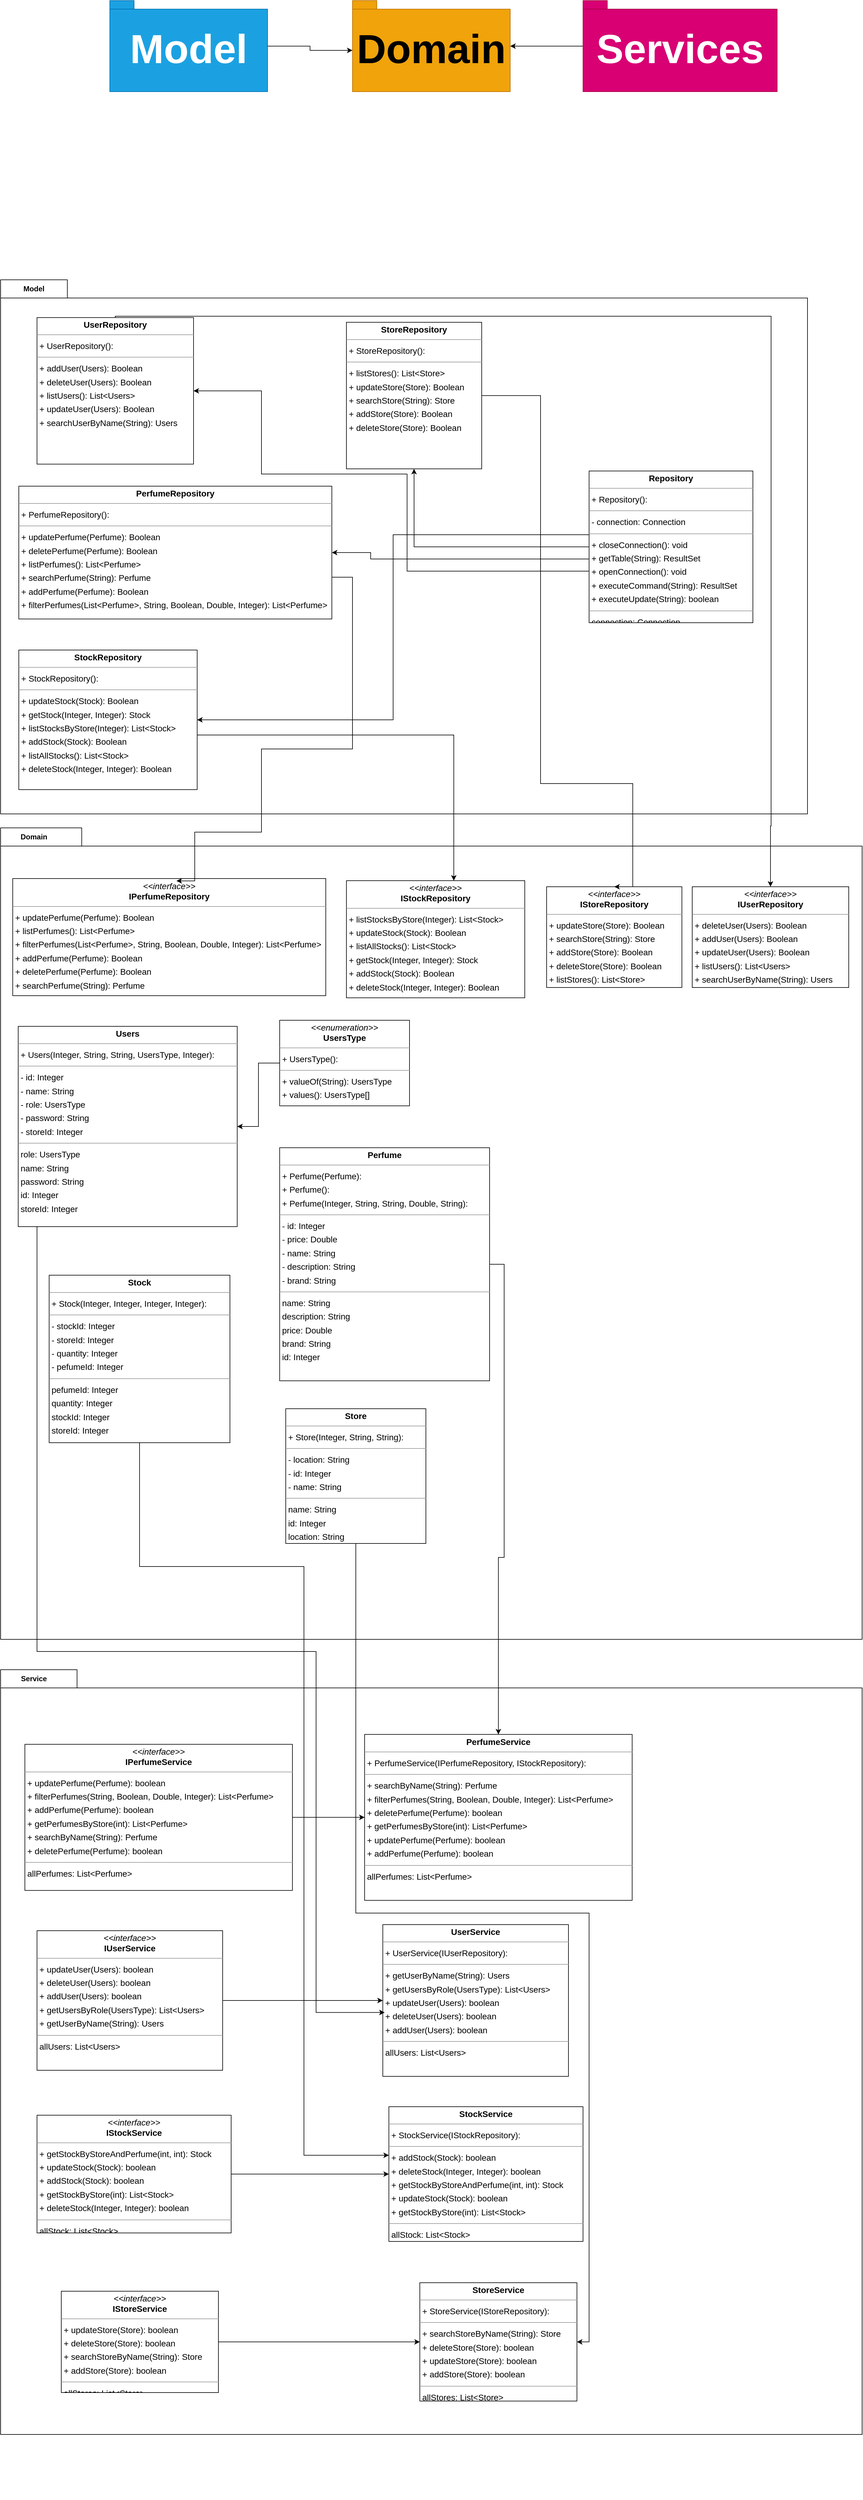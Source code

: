 <mxfile version="27.0.9">
  <diagram id="u5KrdOL9-9HptxetqhuU" name="Page-1">
    <mxGraphModel dx="3284" dy="1252" grid="1" gridSize="10" guides="1" tooltips="1" connect="1" arrows="1" fold="1" page="0" pageScale="1" pageWidth="850" pageHeight="1100" background="none" math="0" shadow="0">
      <root>
        <mxCell id="0" />
        <mxCell id="1" parent="0" />
        <mxCell id="lcvftNJlrSMsZ2YS-3Oc-1" value="&lt;font style=&quot;font-size: 67px;&quot;&gt;Model&lt;/font&gt;" style="shape=folder;fontStyle=1;spacingTop=10;tabWidth=40;tabHeight=14;tabPosition=left;html=1;whiteSpace=wrap;fillColor=#1ba1e2;fontColor=#ffffff;strokeColor=#006EAF;" parent="1" vertex="1">
          <mxGeometry x="-790" y="50" width="260" height="150" as="geometry" />
        </mxCell>
        <mxCell id="lcvftNJlrSMsZ2YS-3Oc-3" value="&lt;font style=&quot;font-size: 67px;&quot;&gt;Domain&lt;/font&gt;" style="shape=folder;fontStyle=1;spacingTop=10;tabWidth=40;tabHeight=14;tabPosition=left;html=1;whiteSpace=wrap;fillColor=#f0a30a;fontColor=#000000;strokeColor=#BD7000;" parent="1" vertex="1">
          <mxGeometry x="-390" y="50" width="260" height="150" as="geometry" />
        </mxCell>
        <mxCell id="lcvftNJlrSMsZ2YS-3Oc-6" style="edgeStyle=orthogonalEdgeStyle;rounded=0;orthogonalLoop=1;jettySize=auto;html=1;" parent="1" source="lcvftNJlrSMsZ2YS-3Oc-4" target="lcvftNJlrSMsZ2YS-3Oc-3" edge="1">
          <mxGeometry relative="1" as="geometry" />
        </mxCell>
        <mxCell id="lcvftNJlrSMsZ2YS-3Oc-4" value="&lt;font style=&quot;font-size: 67px;&quot;&gt;Services&lt;/font&gt;" style="shape=folder;fontStyle=1;spacingTop=10;tabWidth=40;tabHeight=14;tabPosition=left;html=1;whiteSpace=wrap;fillColor=#d80073;fontColor=#ffffff;strokeColor=#A50040;" parent="1" vertex="1">
          <mxGeometry x="-10" y="50" width="320" height="150" as="geometry" />
        </mxCell>
        <mxCell id="lcvftNJlrSMsZ2YS-3Oc-5" style="edgeStyle=orthogonalEdgeStyle;rounded=0;orthogonalLoop=1;jettySize=auto;html=1;entryX=0;entryY=0;entryDx=0;entryDy=82;entryPerimeter=0;" parent="1" source="lcvftNJlrSMsZ2YS-3Oc-1" target="lcvftNJlrSMsZ2YS-3Oc-3" edge="1">
          <mxGeometry relative="1" as="geometry" />
        </mxCell>
        <mxCell id="lcvftNJlrSMsZ2YS-3Oc-7" value="Model" style="shape=folder;fontStyle=1;tabWidth=110;tabHeight=30;tabPosition=left;html=1;boundedLbl=1;labelInHeader=1;container=1;collapsible=0;whiteSpace=wrap;" parent="1" vertex="1">
          <mxGeometry x="-970" y="510" width="1330" height="880" as="geometry" />
        </mxCell>
        <mxCell id="lcvftNJlrSMsZ2YS-3Oc-8" value="" style="html=1;strokeColor=none;resizeWidth=1;resizeHeight=1;fillColor=none;part=1;connectable=0;allowArrows=0;deletable=0;whiteSpace=wrap;" parent="lcvftNJlrSMsZ2YS-3Oc-7" vertex="1">
          <mxGeometry width="1330" height="933.522" relative="1" as="geometry">
            <mxPoint y="30" as="offset" />
          </mxGeometry>
        </mxCell>
        <mxCell id="node0" value="&lt;p style=&quot;margin:0px;margin-top:4px;text-align:center;&quot;&gt;&lt;b&gt;UserRepository&lt;/b&gt;&lt;/p&gt;&lt;hr size=&quot;1&quot;/&gt;&lt;p style=&quot;margin:0 0 0 4px;line-height:1.6;&quot;&gt;+ UserRepository(): &lt;/p&gt;&lt;hr size=&quot;1&quot;/&gt;&lt;p style=&quot;margin:0 0 0 4px;line-height:1.6;&quot;&gt;+ addUser(Users): Boolean&lt;br/&gt;+ deleteUser(Users): Boolean&lt;br/&gt;+ listUsers(): List&amp;lt;Users&amp;gt;&lt;br/&gt;+ updateUser(Users): Boolean&lt;br/&gt;+ searchUserByName(String): Users&lt;/p&gt;" style="verticalAlign=top;align=left;overflow=fill;fontSize=14;fontFamily=Helvetica;html=1;rounded=0;shadow=0;comic=0;labelBackgroundColor=none;strokeWidth=1;" parent="lcvftNJlrSMsZ2YS-3Oc-7" vertex="1">
          <mxGeometry x="60" y="62.235" width="258" height="241.471" as="geometry" />
        </mxCell>
        <mxCell id="node14" value="&lt;p style=&quot;margin:0px;margin-top:4px;text-align:center;&quot;&gt;&lt;b&gt;StoreRepository&lt;/b&gt;&lt;/p&gt;&lt;hr size=&quot;1&quot;/&gt;&lt;p style=&quot;margin:0 0 0 4px;line-height:1.6;&quot;&gt;+ StoreRepository(): &lt;/p&gt;&lt;hr size=&quot;1&quot;/&gt;&lt;p style=&quot;margin:0 0 0 4px;line-height:1.6;&quot;&gt;+ listStores(): List&amp;lt;Store&amp;gt;&lt;br/&gt;+ updateStore(Store): Boolean&lt;br/&gt;+ searchStore(String): Store&lt;br/&gt;+ addStore(Store): Boolean&lt;br/&gt;+ deleteStore(Store): Boolean&lt;/p&gt;" style="verticalAlign=top;align=left;overflow=fill;fontSize=14;fontFamily=Helvetica;html=1;rounded=0;shadow=0;comic=0;labelBackgroundColor=none;strokeWidth=1;" parent="lcvftNJlrSMsZ2YS-3Oc-7" vertex="1">
          <mxGeometry x="570" y="70.0" width="223" height="241.471" as="geometry" />
        </mxCell>
        <mxCell id="node4" value="&lt;p style=&quot;margin:0px;margin-top:4px;text-align:center;&quot;&gt;&lt;b&gt;PerfumeRepository&lt;/b&gt;&lt;/p&gt;&lt;hr size=&quot;1&quot;/&gt;&lt;p style=&quot;margin:0 0 0 4px;line-height:1.6;&quot;&gt;+ PerfumeRepository(): &lt;/p&gt;&lt;hr size=&quot;1&quot;/&gt;&lt;p style=&quot;margin:0 0 0 4px;line-height:1.6;&quot;&gt;+ updatePerfume(Perfume): Boolean&lt;br/&gt;+ deletePerfume(Perfume): Boolean&lt;br/&gt;+ listPerfumes(): List&amp;lt;Perfume&amp;gt;&lt;br/&gt;+ searchPerfume(String): Perfume&lt;br/&gt;+ addPerfume(Perfume): Boolean&lt;br/&gt;+ filterPerfumes(List&amp;lt;Perfume&amp;gt;, String, Boolean, Double, Integer): List&amp;lt;Perfume&amp;gt;&lt;/p&gt;" style="verticalAlign=top;align=left;overflow=fill;fontSize=14;fontFamily=Helvetica;html=1;rounded=0;shadow=0;comic=0;labelBackgroundColor=none;strokeWidth=1;" parent="lcvftNJlrSMsZ2YS-3Oc-7" vertex="1">
          <mxGeometry x="30" y="340" width="516" height="218.83" as="geometry" />
        </mxCell>
        <mxCell id="node24" value="&lt;p style=&quot;margin:0px;margin-top:4px;text-align:center;&quot;&gt;&lt;b&gt;StockRepository&lt;/b&gt;&lt;/p&gt;&lt;hr size=&quot;1&quot;/&gt;&lt;p style=&quot;margin:0 0 0 4px;line-height:1.6;&quot;&gt;+ StockRepository(): &lt;/p&gt;&lt;hr size=&quot;1&quot;/&gt;&lt;p style=&quot;margin:0 0 0 4px;line-height:1.6;&quot;&gt;+ updateStock(Stock): Boolean&lt;br/&gt;+ getStock(Integer, Integer): Stock&lt;br/&gt;+ listStocksByStore(Integer): List&amp;lt;Stock&amp;gt;&lt;br/&gt;+ addStock(Stock): Boolean&lt;br/&gt;+ listAllStocks(): List&amp;lt;Stock&amp;gt;&lt;br/&gt;+ deleteStock(Integer, Integer): Boolean&lt;/p&gt;" style="verticalAlign=top;align=left;overflow=fill;fontSize=14;fontFamily=Helvetica;html=1;rounded=0;shadow=0;comic=0;labelBackgroundColor=none;strokeWidth=1;" parent="lcvftNJlrSMsZ2YS-3Oc-7" vertex="1">
          <mxGeometry x="30" y="610" width="294" height="230" as="geometry" />
        </mxCell>
        <mxCell id="lcvftNJlrSMsZ2YS-3Oc-12" style="edgeStyle=orthogonalEdgeStyle;rounded=0;orthogonalLoop=1;jettySize=auto;html=1;" parent="lcvftNJlrSMsZ2YS-3Oc-7" source="node20" target="node14" edge="1">
          <mxGeometry relative="1" as="geometry" />
        </mxCell>
        <mxCell id="lcvftNJlrSMsZ2YS-3Oc-13" style="edgeStyle=orthogonalEdgeStyle;rounded=0;orthogonalLoop=1;jettySize=auto;html=1;exitX=0;exitY=0.5;exitDx=0;exitDy=0;entryX=1;entryY=0.5;entryDx=0;entryDy=0;" parent="lcvftNJlrSMsZ2YS-3Oc-7" source="node20" target="node0" edge="1">
          <mxGeometry relative="1" as="geometry">
            <Array as="points">
              <mxPoint x="970" y="480" />
              <mxPoint x="670" y="480" />
              <mxPoint x="670" y="320" />
              <mxPoint x="430" y="320" />
              <mxPoint x="430" y="183" />
            </Array>
          </mxGeometry>
        </mxCell>
        <mxCell id="lcvftNJlrSMsZ2YS-3Oc-15" style="edgeStyle=orthogonalEdgeStyle;rounded=0;orthogonalLoop=1;jettySize=auto;html=1;entryX=1;entryY=0.5;entryDx=0;entryDy=0;" parent="lcvftNJlrSMsZ2YS-3Oc-7" source="node20" target="node4" edge="1">
          <mxGeometry relative="1" as="geometry">
            <Array as="points">
              <mxPoint x="610" y="460" />
              <mxPoint x="610" y="449" />
            </Array>
          </mxGeometry>
        </mxCell>
        <mxCell id="lcvftNJlrSMsZ2YS-3Oc-16" style="edgeStyle=orthogonalEdgeStyle;rounded=0;orthogonalLoop=1;jettySize=auto;html=1;entryX=1;entryY=0.5;entryDx=0;entryDy=0;" parent="lcvftNJlrSMsZ2YS-3Oc-7" source="node20" target="node24" edge="1">
          <mxGeometry relative="1" as="geometry">
            <Array as="points">
              <mxPoint x="647" y="420" />
              <mxPoint x="647" y="725" />
            </Array>
          </mxGeometry>
        </mxCell>
        <mxCell id="node20" value="&lt;p style=&quot;margin:0px;margin-top:4px;text-align:center;&quot;&gt;&lt;b&gt;Repository&lt;/b&gt;&lt;/p&gt;&lt;hr size=&quot;1&quot;/&gt;&lt;p style=&quot;margin:0 0 0 4px;line-height:1.6;&quot;&gt;+ Repository(): &lt;/p&gt;&lt;hr size=&quot;1&quot;/&gt;&lt;p style=&quot;margin:0 0 0 4px;line-height:1.6;&quot;&gt;- connection: Connection&lt;/p&gt;&lt;hr size=&quot;1&quot;/&gt;&lt;p style=&quot;margin:0 0 0 4px;line-height:1.6;&quot;&gt;+ closeConnection(): void&lt;br/&gt;+ getTable(String): ResultSet&lt;br/&gt;+ openConnection(): void&lt;br/&gt;+ executeCommand(String): ResultSet&lt;br/&gt;+ executeUpdate(String): boolean&lt;/p&gt;&lt;hr size=&quot;1&quot;/&gt;&lt;p style=&quot;margin:0 0 0 4px;line-height:1.6;&quot;&gt; connection: Connection&lt;/p&gt;" style="verticalAlign=top;align=left;overflow=fill;fontSize=14;fontFamily=Helvetica;html=1;rounded=0;shadow=0;comic=0;labelBackgroundColor=none;strokeWidth=1;" parent="lcvftNJlrSMsZ2YS-3Oc-7" vertex="1">
          <mxGeometry x="970" y="315" width="270" height="250" as="geometry" />
        </mxCell>
        <mxCell id="Dhjnj_qx2V3kFuxRjcvy-1" value="Domain" style="shape=folder;fontStyle=1;tabWidth=110;tabHeight=30;tabPosition=left;html=1;boundedLbl=1;labelInHeader=1;container=1;collapsible=0;whiteSpace=wrap;" parent="1" vertex="1">
          <mxGeometry x="-970" y="1413" width="1420" height="1337" as="geometry" />
        </mxCell>
        <mxCell id="Dhjnj_qx2V3kFuxRjcvy-2" value="" style="html=1;strokeColor=none;resizeWidth=1;resizeHeight=1;fillColor=none;part=1;connectable=0;allowArrows=0;deletable=0;whiteSpace=wrap;" parent="Dhjnj_qx2V3kFuxRjcvy-1" vertex="1">
          <mxGeometry width="1380" height="1418.317" relative="1" as="geometry">
            <mxPoint y="30" as="offset" />
          </mxGeometry>
        </mxCell>
        <mxCell id="Dhjnj_qx2V3kFuxRjcvy-12" style="edgeStyle=orthogonalEdgeStyle;rounded=0;orthogonalLoop=1;jettySize=auto;html=1;" parent="Dhjnj_qx2V3kFuxRjcvy-1" edge="1">
          <mxGeometry relative="1" as="geometry">
            <mxPoint x="283.263" y="556.83" as="sourcePoint" />
            <mxPoint x="283.263" y="587.216" as="targetPoint" />
          </mxGeometry>
        </mxCell>
        <mxCell id="node19" value="&lt;p style=&quot;margin:0px;margin-top:4px;text-align:center;&quot;&gt;&lt;b&gt;Perfume&lt;/b&gt;&lt;/p&gt;&lt;hr size=&quot;1&quot;/&gt;&lt;p style=&quot;margin:0 0 0 4px;line-height:1.6;&quot;&gt;+ Perfume(Perfume): &lt;br/&gt;+ Perfume(): &lt;br/&gt;+ Perfume(Integer, String, String, Double, String): &lt;/p&gt;&lt;hr size=&quot;1&quot;/&gt;&lt;p style=&quot;margin:0 0 0 4px;line-height:1.6;&quot;&gt;- id: Integer&lt;br/&gt;- price: Double&lt;br/&gt;- name: String&lt;br/&gt;- description: String&lt;br/&gt;- brand: String&lt;/p&gt;&lt;hr size=&quot;1&quot;/&gt;&lt;p style=&quot;margin:0 0 0 4px;line-height:1.6;&quot;&gt; name: String&lt;br/&gt; description: String&lt;br/&gt; price: Double&lt;br/&gt; brand: String&lt;br/&gt; id: Integer&lt;/p&gt;" style="verticalAlign=top;align=left;overflow=fill;fontSize=14;fontFamily=Helvetica;html=1;rounded=0;shadow=0;comic=0;labelBackgroundColor=none;strokeWidth=1;" parent="Dhjnj_qx2V3kFuxRjcvy-1" vertex="1">
          <mxGeometry x="460" y="527" width="346" height="384" as="geometry" />
        </mxCell>
        <mxCell id="node23" value="&lt;p style=&quot;margin:0px;margin-top:4px;text-align:center;&quot;&gt;&lt;i&gt;&amp;lt;&amp;lt;interface&amp;gt;&amp;gt;&lt;/i&gt;&lt;br/&gt;&lt;b&gt;IPerfumeRepository&lt;/b&gt;&lt;/p&gt;&lt;hr size=&quot;1&quot;/&gt;&lt;p style=&quot;margin:0 0 0 4px;line-height:1.6;&quot;&gt;+ updatePerfume(Perfume): Boolean&lt;br/&gt;+ listPerfumes(): List&amp;lt;Perfume&amp;gt;&lt;br/&gt;+ filterPerfumes(List&amp;lt;Perfume&amp;gt;, String, Boolean, Double, Integer): List&amp;lt;Perfume&amp;gt;&lt;br/&gt;+ addPerfume(Perfume): Boolean&lt;br/&gt;+ deletePerfume(Perfume): Boolean&lt;br/&gt;+ searchPerfume(String): Perfume&lt;/p&gt;" style="verticalAlign=top;align=left;overflow=fill;fontSize=14;fontFamily=Helvetica;html=1;rounded=0;shadow=0;comic=0;labelBackgroundColor=none;strokeWidth=1;" parent="Dhjnj_qx2V3kFuxRjcvy-1" vertex="1">
          <mxGeometry x="20" y="83.5" width="516" height="193" as="geometry" />
        </mxCell>
        <mxCell id="node18" value="&lt;p style=&quot;margin:0px;margin-top:4px;text-align:center;&quot;&gt;&lt;b&gt;Stock&lt;/b&gt;&lt;/p&gt;&lt;hr size=&quot;1&quot;/&gt;&lt;p style=&quot;margin:0 0 0 4px;line-height:1.6;&quot;&gt;+ Stock(Integer, Integer, Integer, Integer): &lt;/p&gt;&lt;hr size=&quot;1&quot;/&gt;&lt;p style=&quot;margin:0 0 0 4px;line-height:1.6;&quot;&gt;- stockId: Integer&lt;br/&gt;- storeId: Integer&lt;br/&gt;- quantity: Integer&lt;br/&gt;- pefumeId: Integer&lt;/p&gt;&lt;hr size=&quot;1&quot;/&gt;&lt;p style=&quot;margin:0 0 0 4px;line-height:1.6;&quot;&gt; pefumeId: Integer&lt;br/&gt; quantity: Integer&lt;br/&gt; stockId: Integer&lt;br/&gt; storeId: Integer&lt;/p&gt;" style="verticalAlign=top;align=left;overflow=fill;fontSize=14;fontFamily=Helvetica;html=1;rounded=0;shadow=0;comic=0;labelBackgroundColor=none;strokeWidth=1;" parent="Dhjnj_qx2V3kFuxRjcvy-1" vertex="1">
          <mxGeometry x="80" y="737" width="298" height="276" as="geometry" />
        </mxCell>
        <mxCell id="node16" value="&lt;p style=&quot;margin:0px;margin-top:4px;text-align:center;&quot;&gt;&lt;b&gt;Store&lt;/b&gt;&lt;/p&gt;&lt;hr size=&quot;1&quot;/&gt;&lt;p style=&quot;margin:0 0 0 4px;line-height:1.6;&quot;&gt;+ Store(Integer, String, String): &lt;/p&gt;&lt;hr size=&quot;1&quot;/&gt;&lt;p style=&quot;margin:0 0 0 4px;line-height:1.6;&quot;&gt;- location: String&lt;br/&gt;- id: Integer&lt;br/&gt;- name: String&lt;/p&gt;&lt;hr size=&quot;1&quot;/&gt;&lt;p style=&quot;margin:0 0 0 4px;line-height:1.6;&quot;&gt; name: String&lt;br/&gt; id: Integer&lt;br/&gt; location: String&lt;/p&gt;" style="verticalAlign=top;align=left;overflow=fill;fontSize=14;fontFamily=Helvetica;html=1;rounded=0;shadow=0;comic=0;labelBackgroundColor=none;strokeWidth=1;" parent="Dhjnj_qx2V3kFuxRjcvy-1" vertex="1">
          <mxGeometry x="470" y="957" width="231" height="222" as="geometry" />
        </mxCell>
        <mxCell id="node12" value="&lt;p style=&quot;margin:0px;margin-top:4px;text-align:center;&quot;&gt;&lt;i&gt;&amp;lt;&amp;lt;interface&amp;gt;&amp;gt;&lt;/i&gt;&lt;br/&gt;&lt;b&gt;IStoreRepository&lt;/b&gt;&lt;/p&gt;&lt;hr size=&quot;1&quot;/&gt;&lt;p style=&quot;margin:0 0 0 4px;line-height:1.6;&quot;&gt;+ updateStore(Store): Boolean&lt;br/&gt;+ searchStore(String): Store&lt;br/&gt;+ addStore(Store): Boolean&lt;br/&gt;+ deleteStore(Store): Boolean&lt;br/&gt;+ listStores(): List&amp;lt;Store&amp;gt;&lt;/p&gt;" style="verticalAlign=top;align=left;overflow=fill;fontSize=14;fontFamily=Helvetica;html=1;rounded=0;shadow=0;comic=0;labelBackgroundColor=none;strokeWidth=1;" parent="Dhjnj_qx2V3kFuxRjcvy-1" vertex="1">
          <mxGeometry x="900" y="97" width="223" height="166" as="geometry" />
        </mxCell>
        <mxCell id="Dhjnj_qx2V3kFuxRjcvy-18" style="edgeStyle=orthogonalEdgeStyle;rounded=0;orthogonalLoop=1;jettySize=auto;html=1;" parent="Dhjnj_qx2V3kFuxRjcvy-1" source="node5" target="node3" edge="1">
          <mxGeometry relative="1" as="geometry" />
        </mxCell>
        <mxCell id="node5" value="&lt;p style=&quot;margin:0px;margin-top:4px;text-align:center;&quot;&gt;&lt;i&gt;&amp;lt;&amp;lt;enumeration&amp;gt;&amp;gt;&lt;/i&gt;&lt;br/&gt;&lt;b&gt;UsersType&lt;/b&gt;&lt;/p&gt;&lt;hr size=&quot;1&quot;/&gt;&lt;p style=&quot;margin:0 0 0 4px;line-height:1.6;&quot;&gt;+ UsersType(): &lt;/p&gt;&lt;hr size=&quot;1&quot;/&gt;&lt;p style=&quot;margin:0 0 0 4px;line-height:1.6;&quot;&gt;+ valueOf(String): UsersType&lt;br/&gt;+ values(): UsersType[]&lt;/p&gt;" style="verticalAlign=top;align=left;overflow=fill;fontSize=14;fontFamily=Helvetica;html=1;rounded=0;shadow=0;comic=0;labelBackgroundColor=none;strokeWidth=1;" parent="Dhjnj_qx2V3kFuxRjcvy-1" vertex="1">
          <mxGeometry x="460" y="317" width="214" height="141" as="geometry" />
        </mxCell>
        <mxCell id="node3" value="&lt;p style=&quot;margin:0px;margin-top:4px;text-align:center;&quot;&gt;&lt;b&gt;Users&lt;/b&gt;&lt;/p&gt;&lt;hr size=&quot;1&quot;/&gt;&lt;p style=&quot;margin:0 0 0 4px;line-height:1.6;&quot;&gt;+ Users(Integer, String, String, UsersType, Integer): &lt;/p&gt;&lt;hr size=&quot;1&quot;/&gt;&lt;p style=&quot;margin:0 0 0 4px;line-height:1.6;&quot;&gt;- id: Integer&lt;br/&gt;- name: String&lt;br/&gt;- role: UsersType&lt;br/&gt;- password: String&lt;br/&gt;- storeId: Integer&lt;/p&gt;&lt;hr size=&quot;1&quot;/&gt;&lt;p style=&quot;margin:0 0 0 4px;line-height:1.6;&quot;&gt; role: UsersType&lt;br/&gt; name: String&lt;br/&gt; password: String&lt;br/&gt; id: Integer&lt;br/&gt; storeId: Integer&lt;/p&gt;" style="verticalAlign=top;align=left;overflow=fill;fontSize=14;fontFamily=Helvetica;html=1;rounded=0;shadow=0;comic=0;labelBackgroundColor=none;strokeWidth=1;" parent="Dhjnj_qx2V3kFuxRjcvy-1" vertex="1">
          <mxGeometry x="29" y="327" width="361" height="330" as="geometry" />
        </mxCell>
        <mxCell id="node25" value="&lt;p style=&quot;margin:0px;margin-top:4px;text-align:center;&quot;&gt;&lt;i&gt;&amp;lt;&amp;lt;interface&amp;gt;&amp;gt;&lt;/i&gt;&lt;br/&gt;&lt;b&gt;IUserRepository&lt;/b&gt;&lt;/p&gt;&lt;hr size=&quot;1&quot;/&gt;&lt;p style=&quot;margin:0 0 0 4px;line-height:1.6;&quot;&gt;+ deleteUser(Users): Boolean&lt;br/&gt;+ addUser(Users): Boolean&lt;br/&gt;+ updateUser(Users): Boolean&lt;br/&gt;+ listUsers(): List&amp;lt;Users&amp;gt;&lt;br/&gt;+ searchUserByName(String): Users&lt;/p&gt;" style="verticalAlign=top;align=left;overflow=fill;fontSize=14;fontFamily=Helvetica;html=1;rounded=0;shadow=0;comic=0;labelBackgroundColor=none;strokeWidth=1;" parent="Dhjnj_qx2V3kFuxRjcvy-1" vertex="1">
          <mxGeometry x="1140" y="97" width="258" height="166" as="geometry" />
        </mxCell>
        <mxCell id="node10" value="&lt;p style=&quot;margin:0px;margin-top:4px;text-align:center;&quot;&gt;&lt;i&gt;&amp;lt;&amp;lt;interface&amp;gt;&amp;gt;&lt;/i&gt;&lt;br/&gt;&lt;b&gt;IStockRepository&lt;/b&gt;&lt;/p&gt;&lt;hr size=&quot;1&quot;/&gt;&lt;p style=&quot;margin:0 0 0 4px;line-height:1.6;&quot;&gt;+ listStocksByStore(Integer): List&amp;lt;Stock&amp;gt;&lt;br/&gt;+ updateStock(Stock): Boolean&lt;br/&gt;+ listAllStocks(): List&amp;lt;Stock&amp;gt;&lt;br/&gt;+ getStock(Integer, Integer): Stock&lt;br/&gt;+ addStock(Stock): Boolean&lt;br/&gt;+ deleteStock(Integer, Integer): Boolean&lt;/p&gt;" style="verticalAlign=top;align=left;overflow=fill;fontSize=14;fontFamily=Helvetica;html=1;rounded=0;shadow=0;comic=0;labelBackgroundColor=none;strokeWidth=1;" parent="Dhjnj_qx2V3kFuxRjcvy-1" vertex="1">
          <mxGeometry x="570" y="87" width="294" height="193" as="geometry" />
        </mxCell>
        <mxCell id="Dhjnj_qx2V3kFuxRjcvy-14" style="edgeStyle=orthogonalEdgeStyle;rounded=0;orthogonalLoop=1;jettySize=auto;html=1;entryX=0.523;entryY=0.02;entryDx=0;entryDy=0;entryPerimeter=0;" parent="1" source="node4" target="node23" edge="1">
          <mxGeometry relative="1" as="geometry">
            <Array as="points">
              <mxPoint x="-390" y="1000" />
              <mxPoint x="-390" y="1283" />
              <mxPoint x="-540" y="1283" />
              <mxPoint x="-540" y="1420" />
              <mxPoint x="-650" y="1420" />
            </Array>
          </mxGeometry>
        </mxCell>
        <mxCell id="Dhjnj_qx2V3kFuxRjcvy-15" style="edgeStyle=orthogonalEdgeStyle;rounded=0;orthogonalLoop=1;jettySize=auto;html=1;" parent="1" source="node24" target="node10" edge="1">
          <mxGeometry relative="1" as="geometry">
            <Array as="points">
              <mxPoint x="-223" y="1260" />
            </Array>
          </mxGeometry>
        </mxCell>
        <mxCell id="Dhjnj_qx2V3kFuxRjcvy-16" style="edgeStyle=orthogonalEdgeStyle;rounded=0;orthogonalLoop=1;jettySize=auto;html=1;entryX=0.5;entryY=0;entryDx=0;entryDy=0;" parent="1" source="node14" target="node12" edge="1">
          <mxGeometry relative="1" as="geometry">
            <Array as="points">
              <mxPoint x="-80" y="701" />
              <mxPoint x="-80" y="1340" />
              <mxPoint x="72" y="1340" />
            </Array>
          </mxGeometry>
        </mxCell>
        <mxCell id="Dhjnj_qx2V3kFuxRjcvy-17" style="edgeStyle=orthogonalEdgeStyle;rounded=0;orthogonalLoop=1;jettySize=auto;html=1;entryX=0.5;entryY=0;entryDx=0;entryDy=0;" parent="1" source="node0" target="node25" edge="1">
          <mxGeometry relative="1" as="geometry">
            <Array as="points">
              <mxPoint x="-781" y="570" />
              <mxPoint x="300" y="570" />
              <mxPoint x="300" y="1410" />
            </Array>
          </mxGeometry>
        </mxCell>
        <mxCell id="Dhjnj_qx2V3kFuxRjcvy-19" value="Service" style="shape=folder;fontStyle=1;tabWidth=110;tabHeight=30;tabPosition=left;html=1;boundedLbl=1;labelInHeader=1;container=1;collapsible=0;whiteSpace=wrap;" parent="1" vertex="1">
          <mxGeometry x="-970" y="2800" width="1420" height="1260" as="geometry" />
        </mxCell>
        <mxCell id="Dhjnj_qx2V3kFuxRjcvy-20" value="" style="html=1;strokeColor=none;resizeWidth=1;resizeHeight=1;fillColor=none;part=1;connectable=0;allowArrows=0;deletable=0;whiteSpace=wrap;" parent="Dhjnj_qx2V3kFuxRjcvy-19" vertex="1">
          <mxGeometry width="1380" height="1336.634" relative="1" as="geometry">
            <mxPoint y="30" as="offset" />
          </mxGeometry>
        </mxCell>
        <mxCell id="Dhjnj_qx2V3kFuxRjcvy-27" style="edgeStyle=orthogonalEdgeStyle;rounded=0;orthogonalLoop=1;jettySize=auto;html=1;" parent="Dhjnj_qx2V3kFuxRjcvy-19" edge="1">
          <mxGeometry relative="1" as="geometry">
            <mxPoint x="390" y="463.665" as="targetPoint" />
          </mxGeometry>
        </mxCell>
        <mxCell id="gwfNWKDKww8mRZxTeNsi-4" style="edgeStyle=orthogonalEdgeStyle;rounded=0;orthogonalLoop=1;jettySize=auto;html=1;" edge="1" parent="Dhjnj_qx2V3kFuxRjcvy-19" source="node26" target="node6">
          <mxGeometry relative="1" as="geometry" />
        </mxCell>
        <mxCell id="node26" value="&lt;p style=&quot;margin:0px;margin-top:4px;text-align:center;&quot;&gt;&lt;i&gt;&amp;lt;&amp;lt;interface&amp;gt;&amp;gt;&lt;/i&gt;&lt;br/&gt;&lt;b&gt;IPerfumeService&lt;/b&gt;&lt;/p&gt;&lt;hr size=&quot;1&quot;/&gt;&lt;p style=&quot;margin:0 0 0 4px;line-height:1.6;&quot;&gt;+ updatePerfume(Perfume): boolean&lt;br/&gt;+ filterPerfumes(String, Boolean, Double, Integer): List&amp;lt;Perfume&amp;gt;&lt;br/&gt;+ addPerfume(Perfume): boolean&lt;br/&gt;+ getPerfumesByStore(int): List&amp;lt;Perfume&amp;gt;&lt;br/&gt;+ searchByName(String): Perfume&lt;br/&gt;+ deletePerfume(Perfume): boolean&lt;/p&gt;&lt;hr size=&quot;1&quot;/&gt;&lt;p style=&quot;margin:0 0 0 4px;line-height:1.6;&quot;&gt; allPerfumes: List&amp;lt;Perfume&amp;gt;&lt;/p&gt;" style="verticalAlign=top;align=left;overflow=fill;fontSize=14;fontFamily=Helvetica;html=1;rounded=0;shadow=0;comic=0;labelBackgroundColor=none;strokeWidth=1;" parent="Dhjnj_qx2V3kFuxRjcvy-19" vertex="1">
          <mxGeometry x="40" y="122.92" width="441" height="240.77" as="geometry" />
        </mxCell>
        <mxCell id="node6" value="&lt;p style=&quot;margin:0px;margin-top:4px;text-align:center;&quot;&gt;&lt;b&gt;PerfumeService&lt;/b&gt;&lt;/p&gt;&lt;hr size=&quot;1&quot;/&gt;&lt;p style=&quot;margin:0 0 0 4px;line-height:1.6;&quot;&gt;+ PerfumeService(IPerfumeRepository, IStockRepository): &lt;/p&gt;&lt;hr size=&quot;1&quot;/&gt;&lt;p style=&quot;margin:0 0 0 4px;line-height:1.6;&quot;&gt;+ searchByName(String): Perfume&lt;br/&gt;+ filterPerfumes(String, Boolean, Double, Integer): List&amp;lt;Perfume&amp;gt;&lt;br/&gt;+ deletePerfume(Perfume): boolean&lt;br/&gt;+ getPerfumesByStore(int): List&amp;lt;Perfume&amp;gt;&lt;br/&gt;+ updatePerfume(Perfume): boolean&lt;br/&gt;+ addPerfume(Perfume): boolean&lt;/p&gt;&lt;hr size=&quot;1&quot;/&gt;&lt;p style=&quot;margin:0 0 0 4px;line-height:1.6;&quot;&gt; allPerfumes: List&amp;lt;Perfume&amp;gt;&lt;/p&gt;" style="verticalAlign=top;align=left;overflow=fill;fontSize=14;fontFamily=Helvetica;html=1;rounded=0;shadow=0;comic=0;labelBackgroundColor=none;strokeWidth=1;" parent="Dhjnj_qx2V3kFuxRjcvy-19" vertex="1">
          <mxGeometry x="600" y="106.62" width="441" height="273.38" as="geometry" />
        </mxCell>
        <mxCell id="node21" value="&lt;p style=&quot;margin:0px;margin-top:4px;text-align:center;&quot;&gt;&lt;b&gt;UserService&lt;/b&gt;&lt;/p&gt;&lt;hr size=&quot;1&quot;/&gt;&lt;p style=&quot;margin:0 0 0 4px;line-height:1.6;&quot;&gt;+ UserService(IUserRepository): &lt;/p&gt;&lt;hr size=&quot;1&quot;/&gt;&lt;p style=&quot;margin:0 0 0 4px;line-height:1.6;&quot;&gt;+ getUserByName(String): Users&lt;br/&gt;+ getUsersByRole(UsersType): List&amp;lt;Users&amp;gt;&lt;br/&gt;+ updateUser(Users): boolean&lt;br/&gt;+ deleteUser(Users): boolean&lt;br/&gt;+ addUser(Users): boolean&lt;/p&gt;&lt;hr size=&quot;1&quot;/&gt;&lt;p style=&quot;margin:0 0 0 4px;line-height:1.6;&quot;&gt; allUsers: List&amp;lt;Users&amp;gt;&lt;/p&gt;" style="verticalAlign=top;align=left;overflow=fill;fontSize=14;fontFamily=Helvetica;html=1;rounded=0;shadow=0;comic=0;labelBackgroundColor=none;strokeWidth=1;" parent="Dhjnj_qx2V3kFuxRjcvy-19" vertex="1">
          <mxGeometry x="630" y="420" width="306" height="250" as="geometry" />
        </mxCell>
        <mxCell id="gwfNWKDKww8mRZxTeNsi-3" style="edgeStyle=orthogonalEdgeStyle;rounded=0;orthogonalLoop=1;jettySize=auto;html=1;" edge="1" parent="Dhjnj_qx2V3kFuxRjcvy-19" source="node22" target="node21">
          <mxGeometry relative="1" as="geometry" />
        </mxCell>
        <mxCell id="node22" value="&lt;p style=&quot;margin:0px;margin-top:4px;text-align:center;&quot;&gt;&lt;i&gt;&amp;lt;&amp;lt;interface&amp;gt;&amp;gt;&lt;/i&gt;&lt;br/&gt;&lt;b&gt;IUserService&lt;/b&gt;&lt;/p&gt;&lt;hr size=&quot;1&quot;/&gt;&lt;p style=&quot;margin:0 0 0 4px;line-height:1.6;&quot;&gt;+ updateUser(Users): boolean&lt;br/&gt;+ deleteUser(Users): boolean&lt;br/&gt;+ addUser(Users): boolean&lt;br/&gt;+ getUsersByRole(UsersType): List&amp;lt;Users&amp;gt;&lt;br/&gt;+ getUserByName(String): Users&lt;/p&gt;&lt;hr size=&quot;1&quot;/&gt;&lt;p style=&quot;margin:0 0 0 4px;line-height:1.6;&quot;&gt; allUsers: List&amp;lt;Users&amp;gt;&lt;/p&gt;" style="verticalAlign=top;align=left;overflow=fill;fontSize=14;fontFamily=Helvetica;html=1;rounded=0;shadow=0;comic=0;labelBackgroundColor=none;strokeWidth=1;" parent="Dhjnj_qx2V3kFuxRjcvy-19" vertex="1">
          <mxGeometry x="60" y="430" width="306" height="230" as="geometry" />
        </mxCell>
        <mxCell id="node13" value="&lt;p style=&quot;margin:0px;margin-top:4px;text-align:center;&quot;&gt;&lt;b&gt;StockService&lt;/b&gt;&lt;/p&gt;&lt;hr size=&quot;1&quot;/&gt;&lt;p style=&quot;margin:0 0 0 4px;line-height:1.6;&quot;&gt;+ StockService(IStockRepository): &lt;/p&gt;&lt;hr size=&quot;1&quot;/&gt;&lt;p style=&quot;margin:0 0 0 4px;line-height:1.6;&quot;&gt;+ addStock(Stock): boolean&lt;br/&gt;+ deleteStock(Integer, Integer): boolean&lt;br/&gt;+ getStockByStoreAndPerfume(int, int): Stock&lt;br/&gt;+ updateStock(Stock): boolean&lt;br/&gt;+ getStockByStore(int): List&amp;lt;Stock&amp;gt;&lt;/p&gt;&lt;hr size=&quot;1&quot;/&gt;&lt;p style=&quot;margin:0 0 0 4px;line-height:1.6;&quot;&gt; allStock: List&amp;lt;Stock&amp;gt;&lt;/p&gt;" style="verticalAlign=top;align=left;overflow=fill;fontSize=14;fontFamily=Helvetica;html=1;rounded=0;shadow=0;comic=0;labelBackgroundColor=none;strokeWidth=1;" parent="Dhjnj_qx2V3kFuxRjcvy-19" vertex="1">
          <mxGeometry x="640" y="720" width="320" height="222" as="geometry" />
        </mxCell>
        <mxCell id="gwfNWKDKww8mRZxTeNsi-2" style="edgeStyle=orthogonalEdgeStyle;rounded=0;orthogonalLoop=1;jettySize=auto;html=1;" edge="1" parent="Dhjnj_qx2V3kFuxRjcvy-19" source="node11" target="node13">
          <mxGeometry relative="1" as="geometry" />
        </mxCell>
        <mxCell id="node11" value="&lt;p style=&quot;margin:0px;margin-top:4px;text-align:center;&quot;&gt;&lt;i&gt;&amp;lt;&amp;lt;interface&amp;gt;&amp;gt;&lt;/i&gt;&lt;br/&gt;&lt;b&gt;IStockService&lt;/b&gt;&lt;/p&gt;&lt;hr size=&quot;1&quot;/&gt;&lt;p style=&quot;margin:0 0 0 4px;line-height:1.6;&quot;&gt;+ getStockByStoreAndPerfume(int, int): Stock&lt;br/&gt;+ updateStock(Stock): boolean&lt;br/&gt;+ addStock(Stock): boolean&lt;br/&gt;+ getStockByStore(int): List&amp;lt;Stock&amp;gt;&lt;br/&gt;+ deleteStock(Integer, Integer): boolean&lt;/p&gt;&lt;hr size=&quot;1&quot;/&gt;&lt;p style=&quot;margin:0 0 0 4px;line-height:1.6;&quot;&gt; allStock: List&amp;lt;Stock&amp;gt;&lt;/p&gt;" style="verticalAlign=top;align=left;overflow=fill;fontSize=14;fontFamily=Helvetica;html=1;rounded=0;shadow=0;comic=0;labelBackgroundColor=none;strokeWidth=1;" parent="Dhjnj_qx2V3kFuxRjcvy-19" vertex="1">
          <mxGeometry x="60" y="734" width="320" height="194" as="geometry" />
        </mxCell>
        <mxCell id="node7" value="&lt;p style=&quot;margin:0px;margin-top:4px;text-align:center;&quot;&gt;&lt;b&gt;StoreService&lt;/b&gt;&lt;/p&gt;&lt;hr size=&quot;1&quot;/&gt;&lt;p style=&quot;margin:0 0 0 4px;line-height:1.6;&quot;&gt;+ StoreService(IStoreRepository): &lt;/p&gt;&lt;hr size=&quot;1&quot;/&gt;&lt;p style=&quot;margin:0 0 0 4px;line-height:1.6;&quot;&gt;+ searchStoreByName(String): Store&lt;br/&gt;+ deleteStore(Store): boolean&lt;br/&gt;+ updateStore(Store): boolean&lt;br/&gt;+ addStore(Store): boolean&lt;/p&gt;&lt;hr size=&quot;1&quot;/&gt;&lt;p style=&quot;margin:0 0 0 4px;line-height:1.6;&quot;&gt; allStores: List&amp;lt;Store&amp;gt;&lt;/p&gt;" style="verticalAlign=top;align=left;overflow=fill;fontSize=14;fontFamily=Helvetica;html=1;rounded=0;shadow=0;comic=0;labelBackgroundColor=none;strokeWidth=1;" parent="Dhjnj_qx2V3kFuxRjcvy-19" vertex="1">
          <mxGeometry x="691" y="1010" width="259" height="195" as="geometry" />
        </mxCell>
        <mxCell id="gwfNWKDKww8mRZxTeNsi-1" style="edgeStyle=orthogonalEdgeStyle;rounded=0;orthogonalLoop=1;jettySize=auto;html=1;entryX=0;entryY=0.5;entryDx=0;entryDy=0;" edge="1" parent="Dhjnj_qx2V3kFuxRjcvy-19" source="node9" target="node7">
          <mxGeometry relative="1" as="geometry" />
        </mxCell>
        <mxCell id="node9" value="&lt;p style=&quot;margin:0px;margin-top:4px;text-align:center;&quot;&gt;&lt;i&gt;&amp;lt;&amp;lt;interface&amp;gt;&amp;gt;&lt;/i&gt;&lt;br/&gt;&lt;b&gt;IStoreService&lt;/b&gt;&lt;/p&gt;&lt;hr size=&quot;1&quot;/&gt;&lt;p style=&quot;margin:0 0 0 4px;line-height:1.6;&quot;&gt;+ updateStore(Store): boolean&lt;br/&gt;+ deleteStore(Store): boolean&lt;br/&gt;+ searchStoreByName(String): Store&lt;br/&gt;+ addStore(Store): boolean&lt;/p&gt;&lt;hr size=&quot;1&quot;/&gt;&lt;p style=&quot;margin:0 0 0 4px;line-height:1.6;&quot;&gt; allStores: List&amp;lt;Store&amp;gt;&lt;/p&gt;" style="verticalAlign=top;align=left;overflow=fill;fontSize=14;fontFamily=Helvetica;html=1;rounded=0;shadow=0;comic=0;labelBackgroundColor=none;strokeWidth=1;" parent="Dhjnj_qx2V3kFuxRjcvy-19" vertex="1">
          <mxGeometry x="100" y="1024" width="259" height="167" as="geometry" />
        </mxCell>
        <mxCell id="gwfNWKDKww8mRZxTeNsi-5" style="edgeStyle=orthogonalEdgeStyle;rounded=0;orthogonalLoop=1;jettySize=auto;html=1;entryX=0.5;entryY=0;entryDx=0;entryDy=0;" edge="1" parent="1" source="node19" target="node6">
          <mxGeometry relative="1" as="geometry">
            <Array as="points">
              <mxPoint x="-140" y="2132" />
              <mxPoint x="-140" y="2615" />
              <mxPoint x="-149" y="2615" />
            </Array>
          </mxGeometry>
        </mxCell>
        <mxCell id="gwfNWKDKww8mRZxTeNsi-6" style="edgeStyle=orthogonalEdgeStyle;rounded=0;orthogonalLoop=1;jettySize=auto;html=1;entryX=1;entryY=0.5;entryDx=0;entryDy=0;" edge="1" parent="1" source="node16" target="node7">
          <mxGeometry relative="1" as="geometry" />
        </mxCell>
        <mxCell id="gwfNWKDKww8mRZxTeNsi-9" style="edgeStyle=orthogonalEdgeStyle;rounded=0;orthogonalLoop=1;jettySize=auto;html=1;" edge="1" parent="1" source="node18" target="node13">
          <mxGeometry relative="1" as="geometry">
            <Array as="points">
              <mxPoint x="-741" y="2630" />
              <mxPoint x="-470" y="2630" />
              <mxPoint x="-470" y="3600" />
            </Array>
          </mxGeometry>
        </mxCell>
        <mxCell id="gwfNWKDKww8mRZxTeNsi-10" style="edgeStyle=orthogonalEdgeStyle;rounded=0;orthogonalLoop=1;jettySize=auto;html=1;entryX=0.01;entryY=0.579;entryDx=0;entryDy=0;entryPerimeter=0;" edge="1" parent="1" source="node3" target="node21">
          <mxGeometry relative="1" as="geometry">
            <Array as="points">
              <mxPoint x="-910" y="2770" />
              <mxPoint x="-450" y="2770" />
              <mxPoint x="-450" y="3365" />
            </Array>
          </mxGeometry>
        </mxCell>
      </root>
    </mxGraphModel>
  </diagram>
</mxfile>
